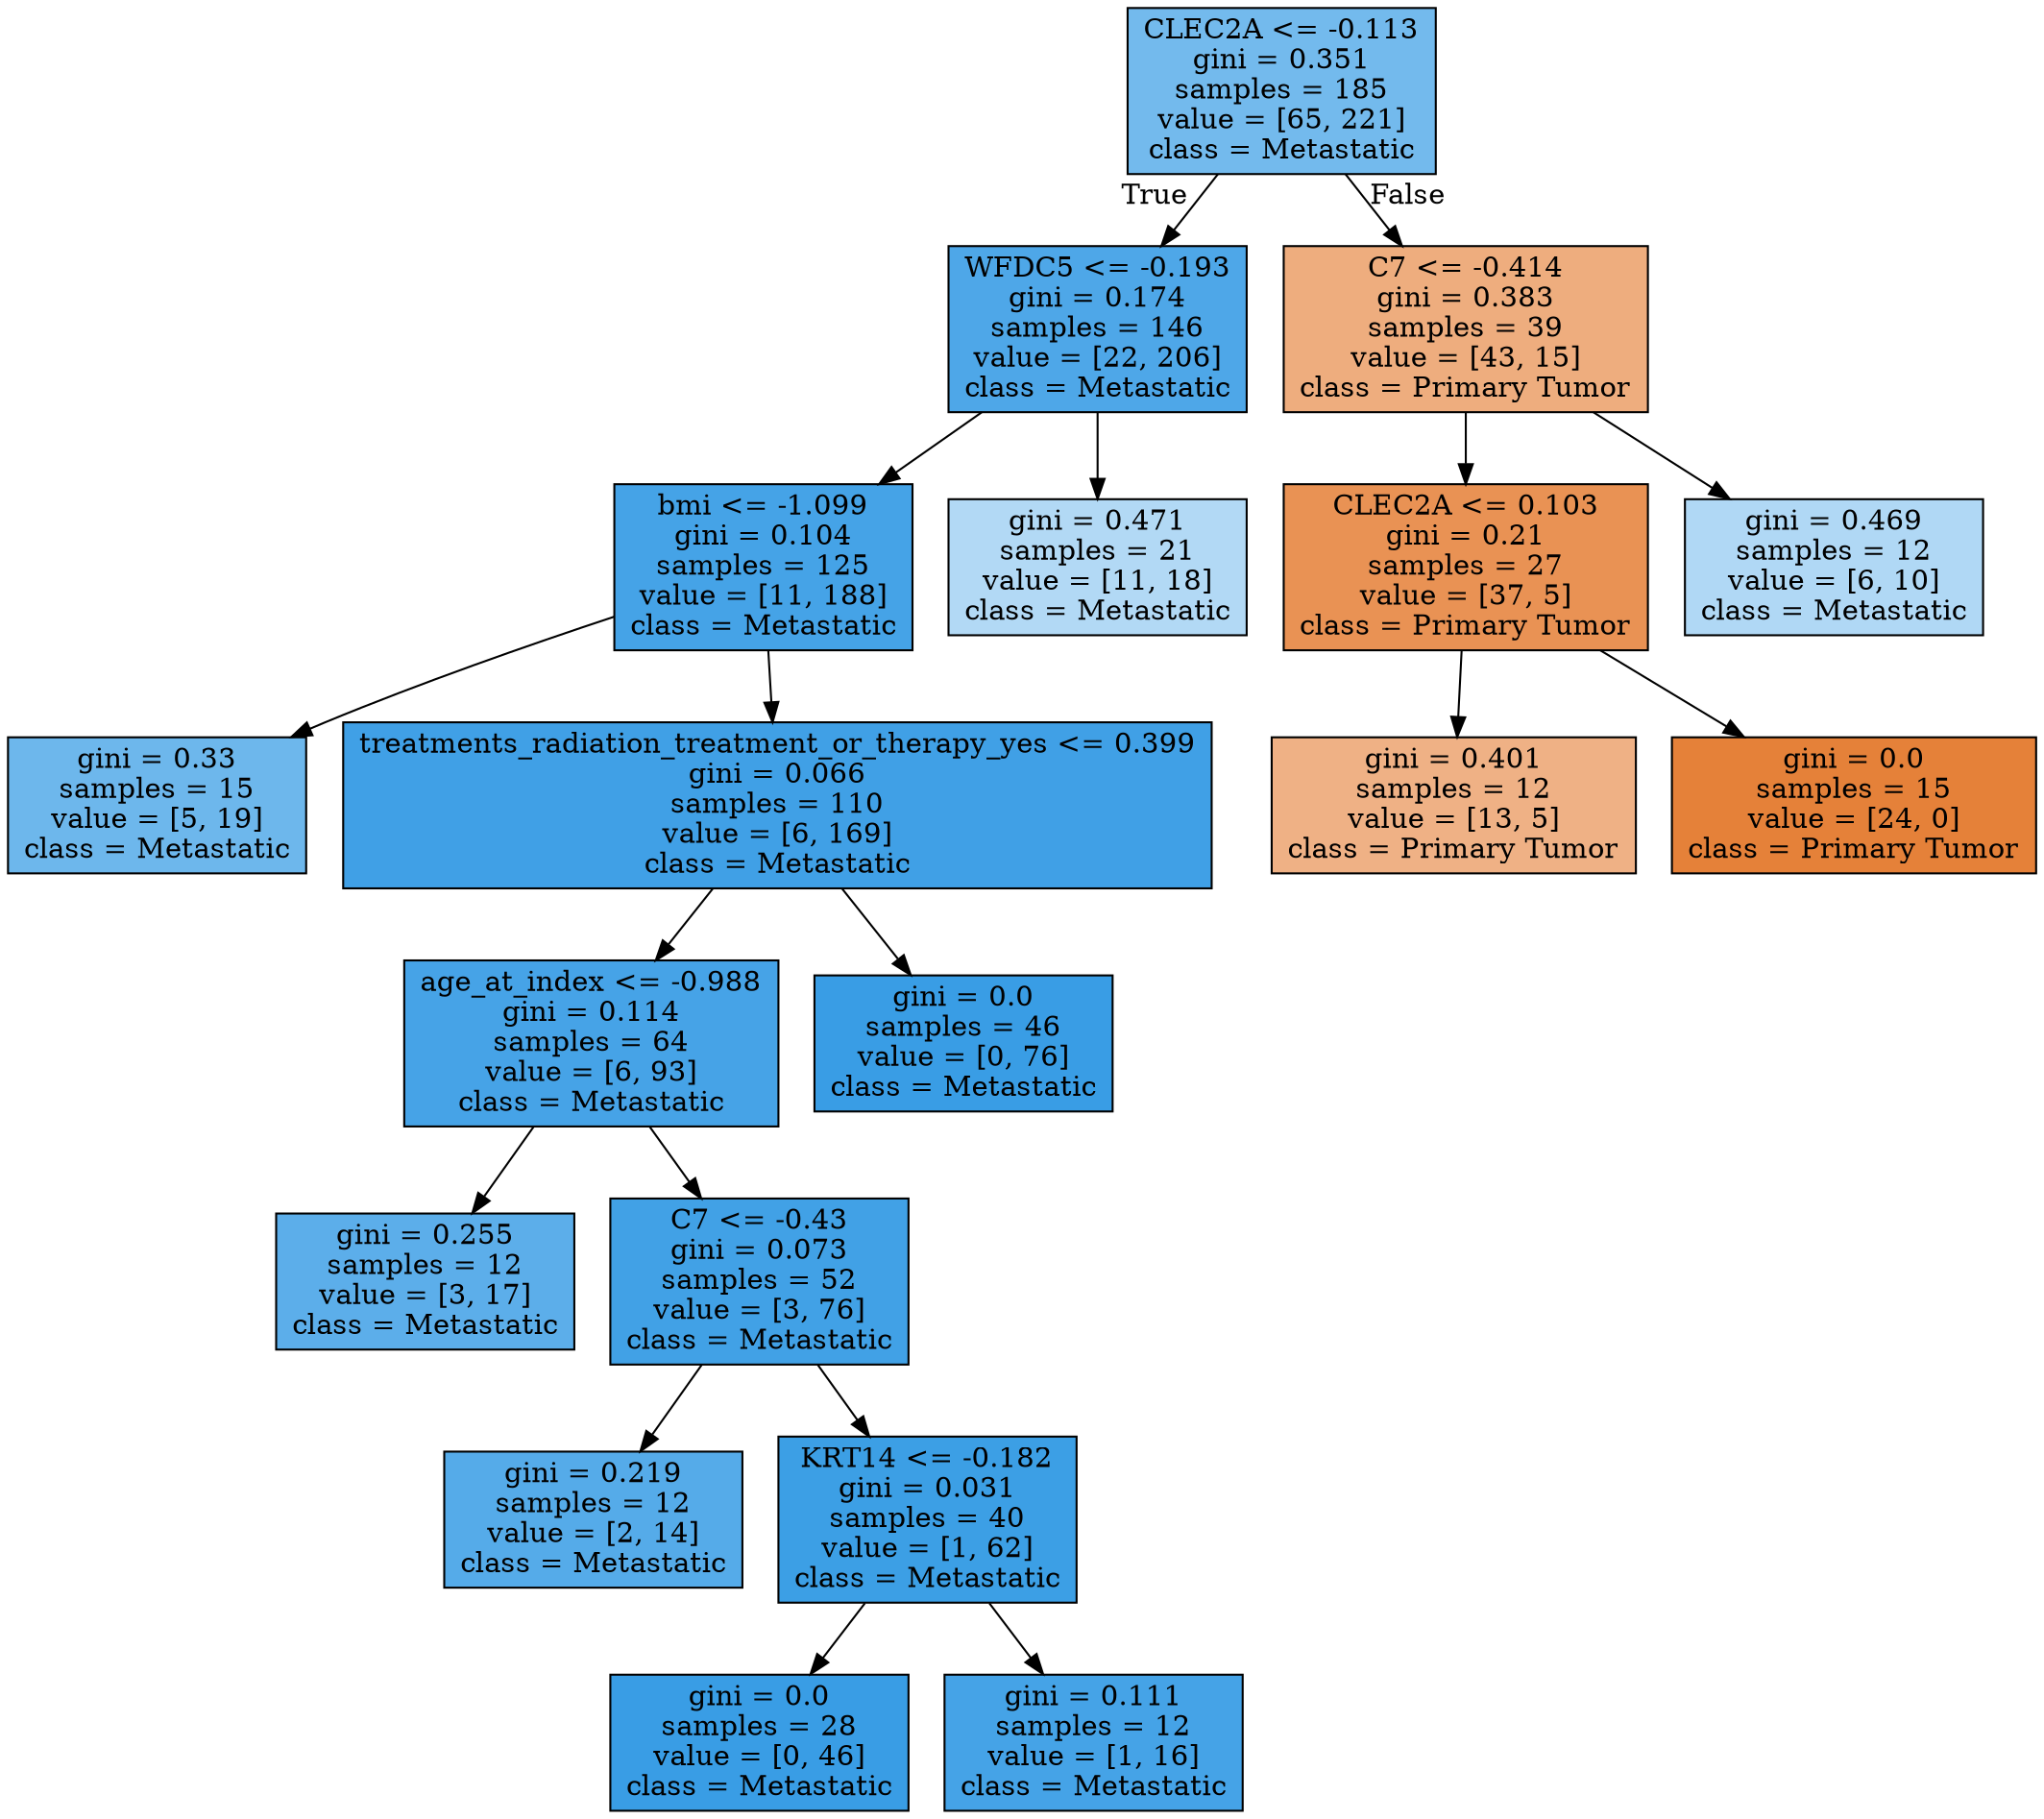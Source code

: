 digraph Tree {
node [shape=box, style="filled", color="black"] ;
0 [label="CLEC2A <= -0.113\ngini = 0.351\nsamples = 185\nvalue = [65, 221]\nclass = Metastatic", fillcolor="#73baed"] ;
1 [label="WFDC5 <= -0.193\ngini = 0.174\nsamples = 146\nvalue = [22, 206]\nclass = Metastatic", fillcolor="#4ea7e8"] ;
0 -> 1 [labeldistance=2.5, labelangle=45, headlabel="True"] ;
2 [label="bmi <= -1.099\ngini = 0.104\nsamples = 125\nvalue = [11, 188]\nclass = Metastatic", fillcolor="#45a3e7"] ;
1 -> 2 ;
3 [label="gini = 0.33\nsamples = 15\nvalue = [5, 19]\nclass = Metastatic", fillcolor="#6db7ec"] ;
2 -> 3 ;
4 [label="treatments_radiation_treatment_or_therapy_yes <= 0.399\ngini = 0.066\nsamples = 110\nvalue = [6, 169]\nclass = Metastatic", fillcolor="#40a0e6"] ;
2 -> 4 ;
5 [label="age_at_index <= -0.988\ngini = 0.114\nsamples = 64\nvalue = [6, 93]\nclass = Metastatic", fillcolor="#46a3e7"] ;
4 -> 5 ;
6 [label="gini = 0.255\nsamples = 12\nvalue = [3, 17]\nclass = Metastatic", fillcolor="#5caeea"] ;
5 -> 6 ;
7 [label="C7 <= -0.43\ngini = 0.073\nsamples = 52\nvalue = [3, 76]\nclass = Metastatic", fillcolor="#41a1e6"] ;
5 -> 7 ;
8 [label="gini = 0.219\nsamples = 12\nvalue = [2, 14]\nclass = Metastatic", fillcolor="#55abe9"] ;
7 -> 8 ;
9 [label="KRT14 <= -0.182\ngini = 0.031\nsamples = 40\nvalue = [1, 62]\nclass = Metastatic", fillcolor="#3c9fe5"] ;
7 -> 9 ;
10 [label="gini = 0.0\nsamples = 28\nvalue = [0, 46]\nclass = Metastatic", fillcolor="#399de5"] ;
9 -> 10 ;
11 [label="gini = 0.111\nsamples = 12\nvalue = [1, 16]\nclass = Metastatic", fillcolor="#45a3e7"] ;
9 -> 11 ;
12 [label="gini = 0.0\nsamples = 46\nvalue = [0, 76]\nclass = Metastatic", fillcolor="#399de5"] ;
4 -> 12 ;
13 [label="gini = 0.471\nsamples = 21\nvalue = [11, 18]\nclass = Metastatic", fillcolor="#b2d9f5"] ;
1 -> 13 ;
14 [label="C7 <= -0.414\ngini = 0.383\nsamples = 39\nvalue = [43, 15]\nclass = Primary Tumor", fillcolor="#eead7e"] ;
0 -> 14 [labeldistance=2.5, labelangle=-45, headlabel="False"] ;
15 [label="CLEC2A <= 0.103\ngini = 0.21\nsamples = 27\nvalue = [37, 5]\nclass = Primary Tumor", fillcolor="#e99254"] ;
14 -> 15 ;
16 [label="gini = 0.401\nsamples = 12\nvalue = [13, 5]\nclass = Primary Tumor", fillcolor="#efb185"] ;
15 -> 16 ;
17 [label="gini = 0.0\nsamples = 15\nvalue = [24, 0]\nclass = Primary Tumor", fillcolor="#e58139"] ;
15 -> 17 ;
18 [label="gini = 0.469\nsamples = 12\nvalue = [6, 10]\nclass = Metastatic", fillcolor="#b0d8f5"] ;
14 -> 18 ;
}